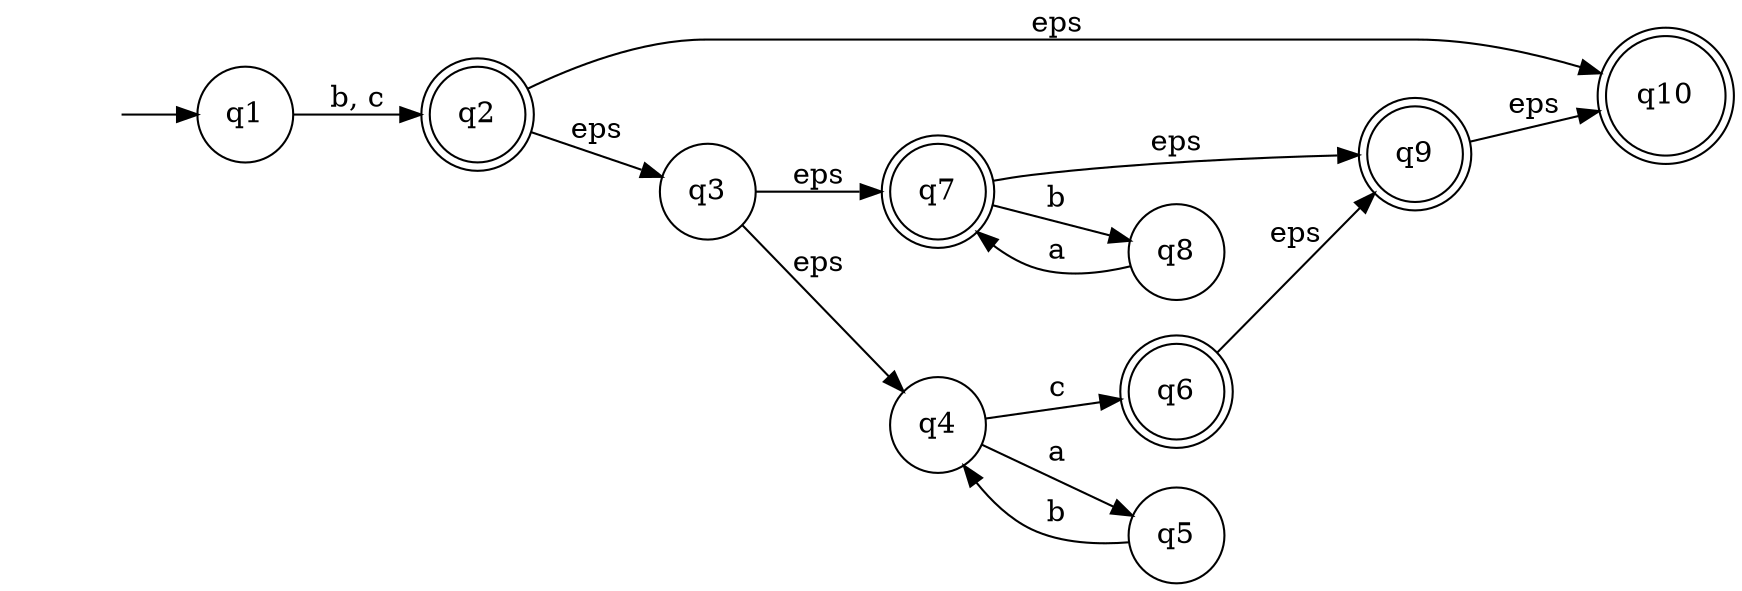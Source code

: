digraph G3_41 {
    # НКА (b+c)((ab)*c + (ba)*)*
    rankdir = "LR";
    node [shape = "none"]; "";
    node [shape = "doublecircle"]; q2, q6, q7, q9, q10;
    node [shape = "circle"];
    "" -> q1;
    q1 -> q2 [label = "b, c"];
    q2 -> q3 [label = "eps"];
    q2 -> q10 [label = "eps"];
    q3 -> q4 [label = "eps"];
    q3 -> q7 [label = "eps"];
    q4 -> q5 [label = "a"];
    q5 -> q4 [label = "b"];
    q4 -> q6 [label = "c"];
    q6 -> q9 [label = "eps"];
    q7 -> q8 [label = "b"];
    q8 -> q7 [label = "a"];
    q7 -> q9 [label = "eps"];
    q9 -> q10 [label = "eps"];
}